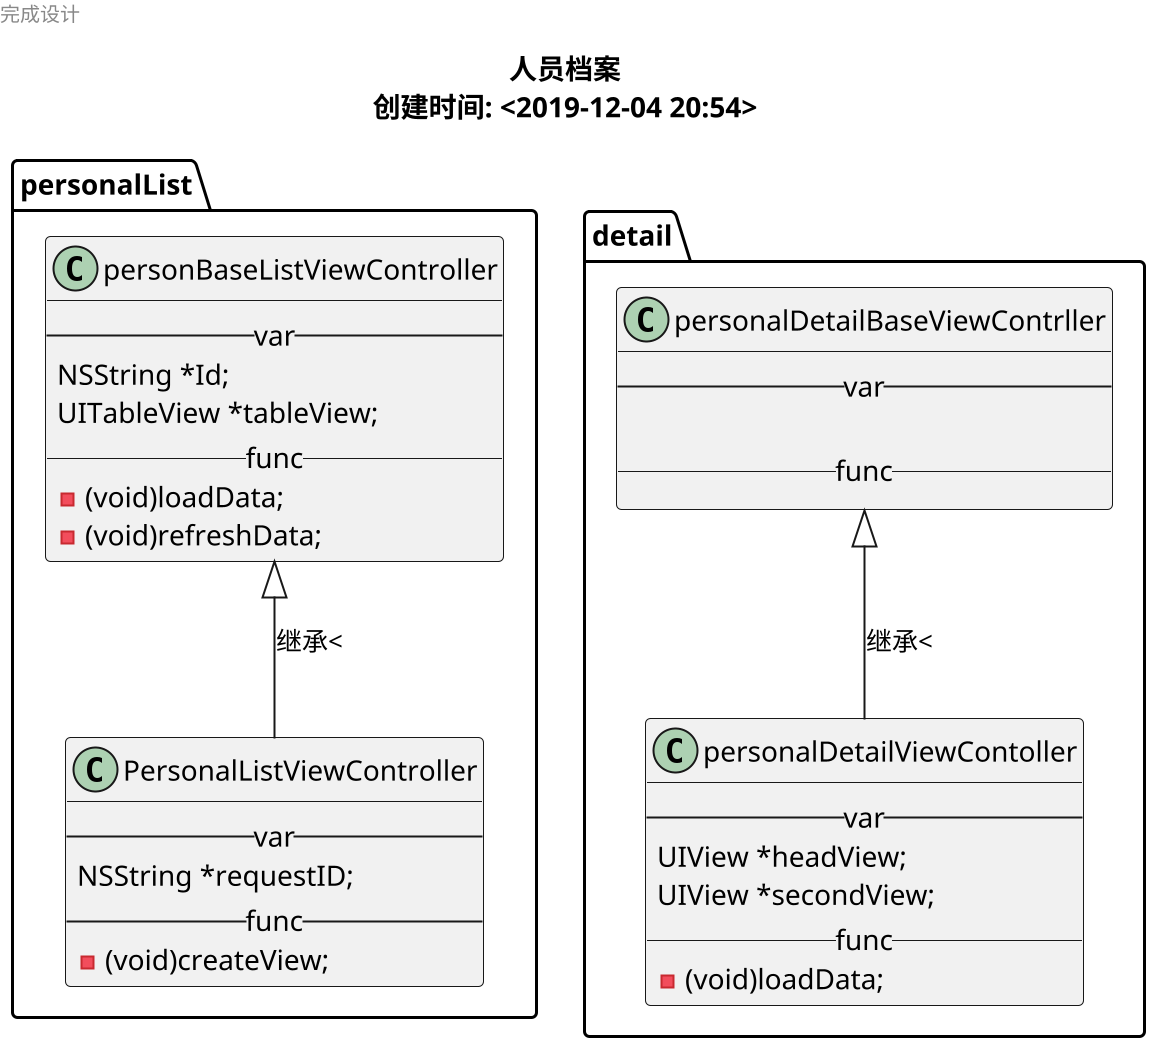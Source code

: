 @startuml
scale 2
page 1x1
title
    人员档案
    创建时间: <2019-12-04 20:54>
    endtitle
    left header
        完成设计
    endheader
    'package，node，folder，frame，cloud，database'
    folder "personalList" as listpkg{
        class "personBaseListViewController" as baselist {
            --var --
            NSString *Id;
            UITableView *tableView;
            __ func__
            -(void)loadData;
            -(void)refreshData;
        }
        class "PersonalListViewController" as personlist {
            --var--
            NSString *requestID;
            --func--
            -(void)createView;
        }
        baselist <|-- personlist:继承<
    }


    'package，node，folder，frame，cloud，database'
    folder "detail" as detail{
        class "personalDetailBaseViewContrller" as detailBase {
            --var --

            __func __
        }
        class "personalDetailViewContoller" as personaldetail {
            --var --
            UIView *headView;
            UIView *secondView;
            __ func__
            -(void)loadData;
        }

        detailBase <|-- personaldetail:继承<
       
    }

    @enduml
